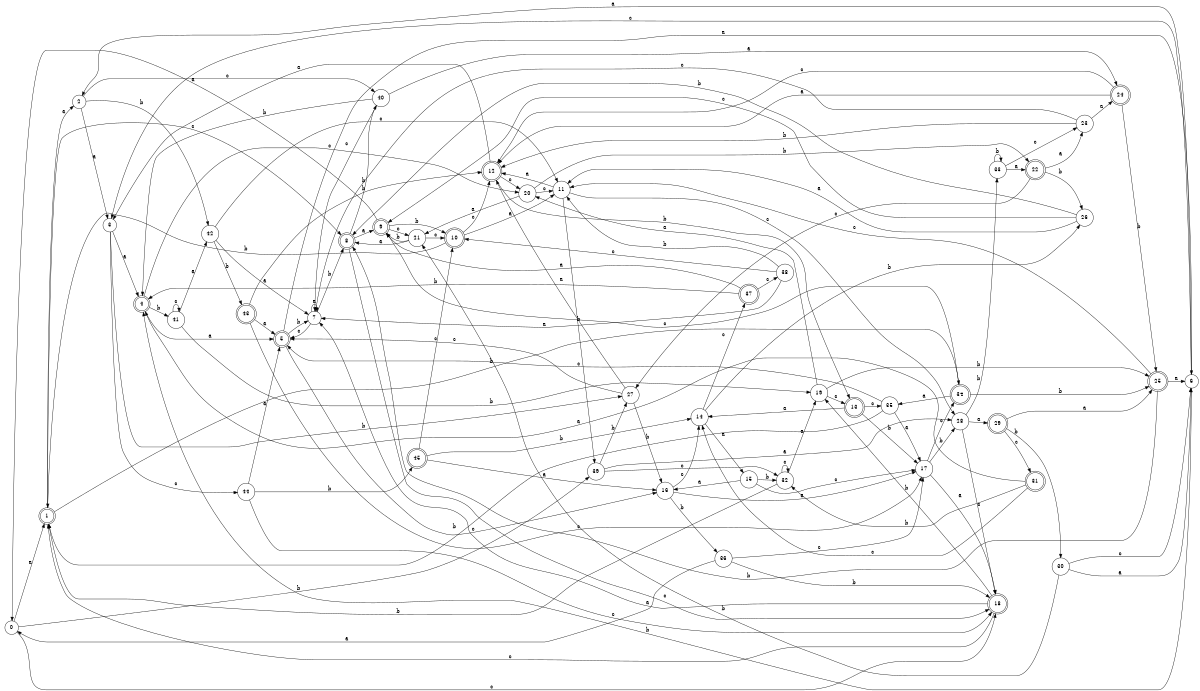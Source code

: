 digraph n37_3 {
__start0 [label="" shape="none"];

rankdir=LR;
size="8,5";

s0 [style="filled", color="black", fillcolor="white" shape="circle", label="0"];
s1 [style="rounded,filled", color="black", fillcolor="white" shape="doublecircle", label="1"];
s2 [style="filled", color="black", fillcolor="white" shape="circle", label="2"];
s3 [style="filled", color="black", fillcolor="white" shape="circle", label="3"];
s4 [style="rounded,filled", color="black", fillcolor="white" shape="doublecircle", label="4"];
s5 [style="rounded,filled", color="black", fillcolor="white" shape="doublecircle", label="5"];
s6 [style="filled", color="black", fillcolor="white" shape="circle", label="6"];
s7 [style="filled", color="black", fillcolor="white" shape="circle", label="7"];
s8 [style="rounded,filled", color="black", fillcolor="white" shape="doublecircle", label="8"];
s9 [style="rounded,filled", color="black", fillcolor="white" shape="doublecircle", label="9"];
s10 [style="rounded,filled", color="black", fillcolor="white" shape="doublecircle", label="10"];
s11 [style="filled", color="black", fillcolor="white" shape="circle", label="11"];
s12 [style="rounded,filled", color="black", fillcolor="white" shape="doublecircle", label="12"];
s13 [style="rounded,filled", color="black", fillcolor="white" shape="doublecircle", label="13"];
s14 [style="filled", color="black", fillcolor="white" shape="circle", label="14"];
s15 [style="filled", color="black", fillcolor="white" shape="circle", label="15"];
s16 [style="filled", color="black", fillcolor="white" shape="circle", label="16"];
s17 [style="filled", color="black", fillcolor="white" shape="circle", label="17"];
s18 [style="rounded,filled", color="black", fillcolor="white" shape="doublecircle", label="18"];
s19 [style="filled", color="black", fillcolor="white" shape="circle", label="19"];
s20 [style="filled", color="black", fillcolor="white" shape="circle", label="20"];
s21 [style="filled", color="black", fillcolor="white" shape="circle", label="21"];
s22 [style="rounded,filled", color="black", fillcolor="white" shape="doublecircle", label="22"];
s23 [style="filled", color="black", fillcolor="white" shape="circle", label="23"];
s24 [style="rounded,filled", color="black", fillcolor="white" shape="doublecircle", label="24"];
s25 [style="rounded,filled", color="black", fillcolor="white" shape="doublecircle", label="25"];
s26 [style="filled", color="black", fillcolor="white" shape="circle", label="26"];
s27 [style="filled", color="black", fillcolor="white" shape="circle", label="27"];
s28 [style="filled", color="black", fillcolor="white" shape="circle", label="28"];
s29 [style="rounded,filled", color="black", fillcolor="white" shape="doublecircle", label="29"];
s30 [style="filled", color="black", fillcolor="white" shape="circle", label="30"];
s31 [style="rounded,filled", color="black", fillcolor="white" shape="doublecircle", label="31"];
s32 [style="filled", color="black", fillcolor="white" shape="circle", label="32"];
s33 [style="filled", color="black", fillcolor="white" shape="circle", label="33"];
s34 [style="rounded,filled", color="black", fillcolor="white" shape="doublecircle", label="34"];
s35 [style="filled", color="black", fillcolor="white" shape="circle", label="35"];
s36 [style="filled", color="black", fillcolor="white" shape="circle", label="36"];
s37 [style="rounded,filled", color="black", fillcolor="white" shape="doublecircle", label="37"];
s38 [style="filled", color="black", fillcolor="white" shape="circle", label="38"];
s39 [style="filled", color="black", fillcolor="white" shape="circle", label="39"];
s40 [style="filled", color="black", fillcolor="white" shape="circle", label="40"];
s41 [style="filled", color="black", fillcolor="white" shape="circle", label="41"];
s42 [style="filled", color="black", fillcolor="white" shape="circle", label="42"];
s43 [style="rounded,filled", color="black", fillcolor="white" shape="doublecircle", label="43"];
s44 [style="filled", color="black", fillcolor="white" shape="circle", label="44"];
s45 [style="rounded,filled", color="black", fillcolor="white" shape="doublecircle", label="45"];
s0 -> s1 [label="a"];
s0 -> s39 [label="b"];
s0 -> s18 [label="c"];
s1 -> s2 [label="a"];
s1 -> s34 [label="b"];
s1 -> s8 [label="c"];
s2 -> s3 [label="a"];
s2 -> s42 [label="b"];
s2 -> s40 [label="c"];
s3 -> s4 [label="a"];
s3 -> s27 [label="b"];
s3 -> s44 [label="c"];
s4 -> s5 [label="a"];
s4 -> s41 [label="b"];
s4 -> s20 [label="c"];
s5 -> s6 [label="a"];
s5 -> s7 [label="b"];
s5 -> s16 [label="c"];
s6 -> s2 [label="a"];
s6 -> s4 [label="b"];
s6 -> s3 [label="c"];
s7 -> s7 [label="a"];
s7 -> s8 [label="b"];
s7 -> s5 [label="c"];
s8 -> s9 [label="a"];
s8 -> s40 [label="b"];
s8 -> s18 [label="c"];
s9 -> s0 [label="a"];
s9 -> s10 [label="b"];
s9 -> s21 [label="c"];
s10 -> s11 [label="a"];
s10 -> s1 [label="b"];
s10 -> s12 [label="c"];
s11 -> s12 [label="a"];
s11 -> s39 [label="b"];
s11 -> s28 [label="c"];
s12 -> s3 [label="a"];
s12 -> s13 [label="b"];
s12 -> s20 [label="c"];
s13 -> s14 [label="a"];
s13 -> s17 [label="b"];
s13 -> s35 [label="c"];
s14 -> s15 [label="a"];
s14 -> s26 [label="b"];
s14 -> s37 [label="c"];
s15 -> s16 [label="a"];
s15 -> s32 [label="b"];
s15 -> s17 [label="c"];
s16 -> s17 [label="a"];
s16 -> s36 [label="b"];
s16 -> s14 [label="c"];
s17 -> s18 [label="a"];
s17 -> s28 [label="b"];
s17 -> s34 [label="c"];
s18 -> s7 [label="a"];
s18 -> s19 [label="b"];
s18 -> s1 [label="c"];
s19 -> s20 [label="a"];
s19 -> s25 [label="b"];
s19 -> s13 [label="c"];
s20 -> s21 [label="a"];
s20 -> s22 [label="b"];
s20 -> s11 [label="c"];
s21 -> s8 [label="a"];
s21 -> s9 [label="b"];
s21 -> s10 [label="c"];
s22 -> s23 [label="a"];
s22 -> s26 [label="b"];
s22 -> s27 [label="c"];
s23 -> s24 [label="a"];
s23 -> s12 [label="b"];
s23 -> s7 [label="c"];
s24 -> s12 [label="a"];
s24 -> s25 [label="b"];
s24 -> s12 [label="c"];
s25 -> s6 [label="a"];
s25 -> s8 [label="b"];
s25 -> s11 [label="c"];
s26 -> s11 [label="a"];
s26 -> s8 [label="b"];
s26 -> s9 [label="c"];
s27 -> s12 [label="a"];
s27 -> s16 [label="b"];
s27 -> s5 [label="c"];
s28 -> s29 [label="a"];
s28 -> s33 [label="b"];
s28 -> s18 [label="c"];
s29 -> s25 [label="a"];
s29 -> s30 [label="b"];
s29 -> s31 [label="c"];
s30 -> s6 [label="a"];
s30 -> s21 [label="b"];
s30 -> s6 [label="c"];
s31 -> s4 [label="a"];
s31 -> s32 [label="b"];
s31 -> s14 [label="c"];
s32 -> s19 [label="a"];
s32 -> s1 [label="b"];
s32 -> s32 [label="c"];
s33 -> s22 [label="a"];
s33 -> s33 [label="b"];
s33 -> s23 [label="c"];
s34 -> s35 [label="a"];
s34 -> s25 [label="b"];
s34 -> s9 [label="c"];
s35 -> s17 [label="a"];
s35 -> s1 [label="b"];
s35 -> s5 [label="c"];
s36 -> s0 [label="a"];
s36 -> s18 [label="b"];
s36 -> s17 [label="c"];
s37 -> s9 [label="a"];
s37 -> s4 [label="b"];
s37 -> s38 [label="c"];
s38 -> s7 [label="a"];
s38 -> s11 [label="b"];
s38 -> s10 [label="c"];
s39 -> s28 [label="a"];
s39 -> s27 [label="b"];
s39 -> s32 [label="c"];
s40 -> s24 [label="a"];
s40 -> s4 [label="b"];
s40 -> s7 [label="c"];
s41 -> s42 [label="a"];
s41 -> s19 [label="b"];
s41 -> s41 [label="c"];
s42 -> s7 [label="a"];
s42 -> s43 [label="b"];
s42 -> s11 [label="c"];
s43 -> s5 [label="a"];
s43 -> s12 [label="b"];
s43 -> s17 [label="c"];
s44 -> s5 [label="a"];
s44 -> s45 [label="b"];
s44 -> s18 [label="c"];
s45 -> s16 [label="a"];
s45 -> s14 [label="b"];
s45 -> s10 [label="c"];

}